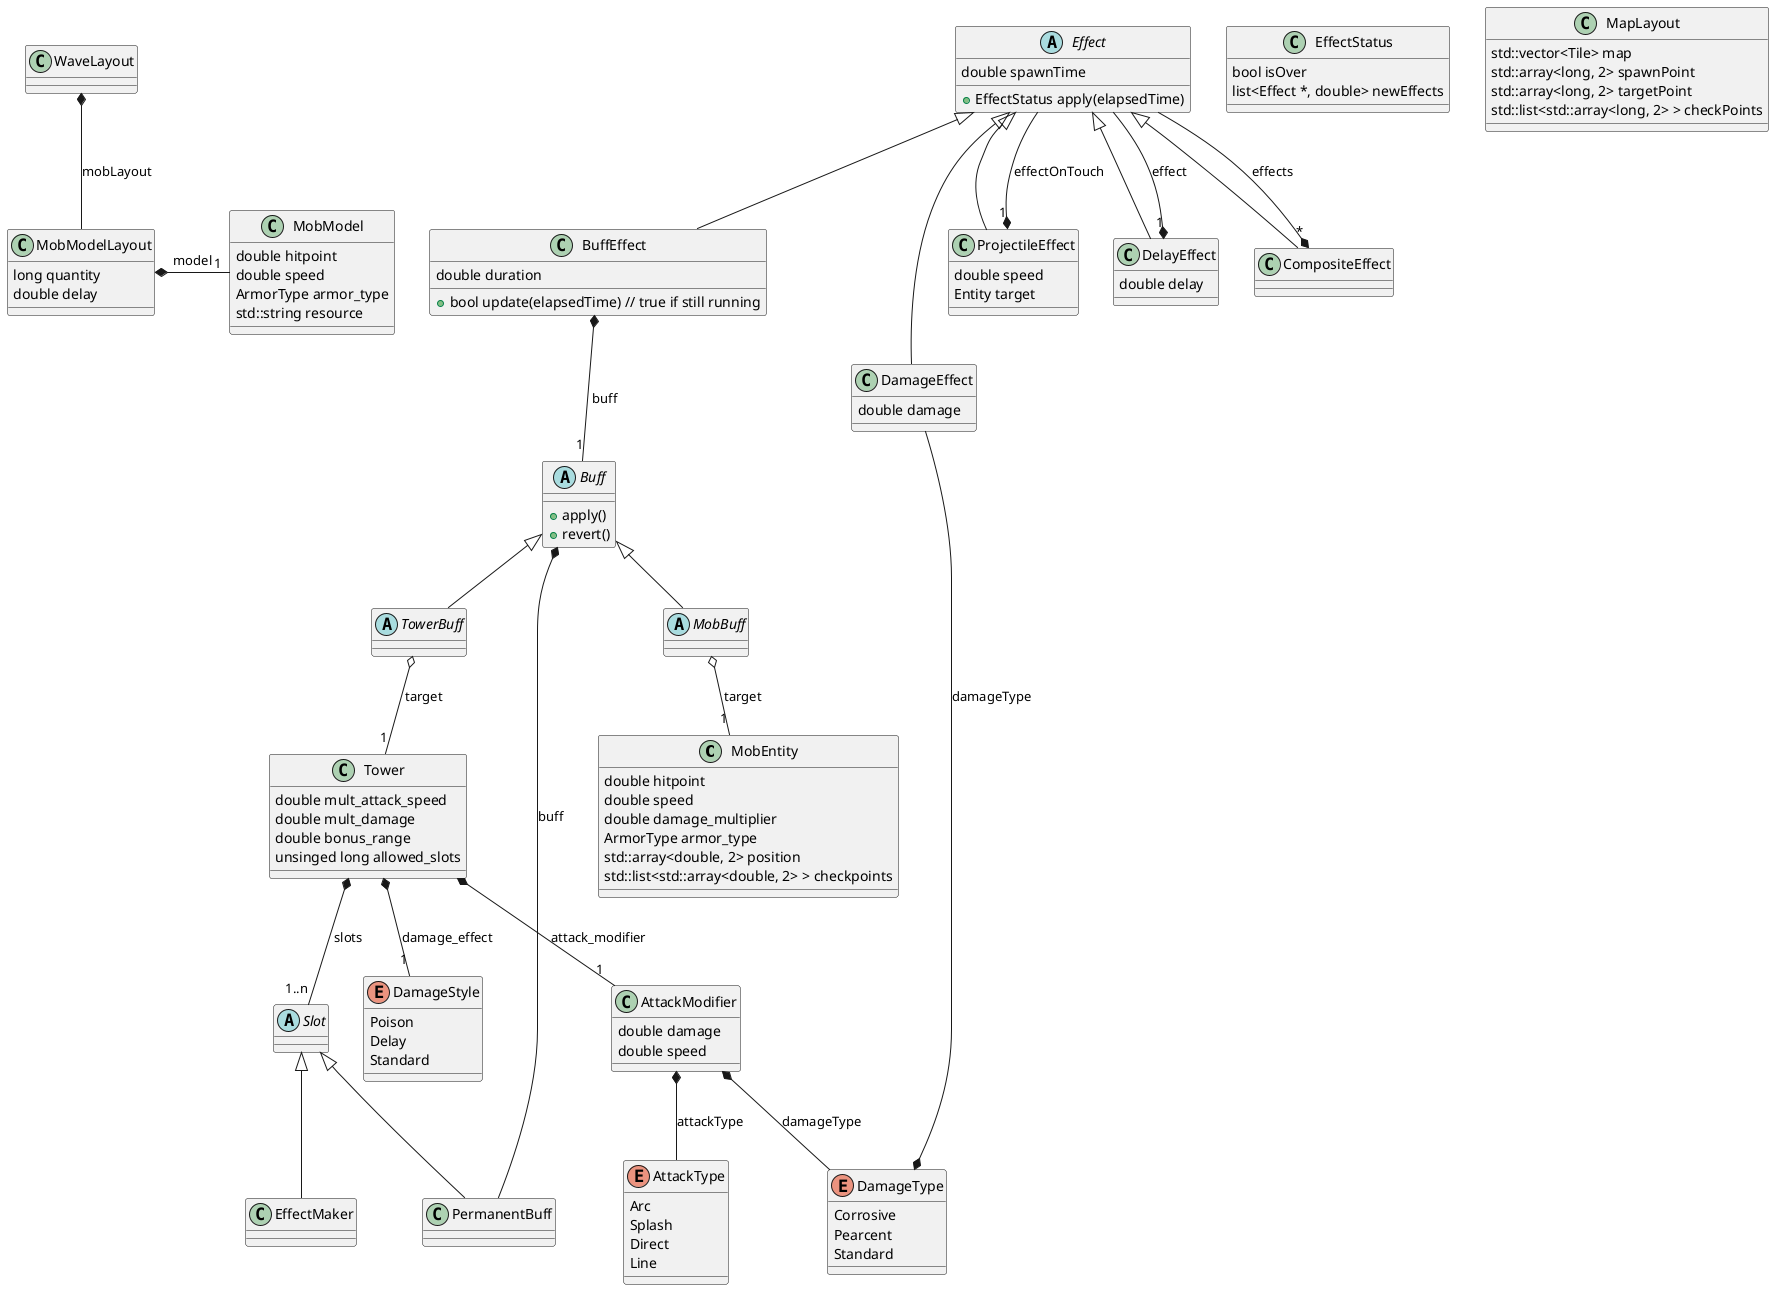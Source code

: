 @startuml bo

class MobEntity

MobEntity : double hitpoint
MobEntity : double speed
MobEntity : double damage_multiplier
MobEntity : ArmorType armor_type
MobEntity : std::array<double, 2> position
MobEntity : std::list<std::array<double, 2> > checkpoints

abstract Buff
Buff : + apply()
Buff : + revert()

abstract MobBuff
MobEntity "1" -u-o MobBuff : target

class Tower
Tower : double mult_attack_speed
Tower : double mult_damage
Tower : double bonus_range
Tower : unsinged long allowed_slots

abstract TowerBuff
Tower "1" -u-o TowerBuff : target

MobBuff -u-|> Buff
TowerBuff -u-|> Buff

class EffectStatus
EffectStatus : bool isOver
EffectStatus : list<Effect *, double> newEffects

abstract Effect
Effect : + EffectStatus apply(elapsedTime)
Effect : double spawnTime

class BuffEffect
BuffEffect : + bool update(elapsedTime) // true if still running

BuffEffect -u-|> Effect
Buff "1" -u-* BuffEffect : buff
BuffEffect : double duration

class DamageEffect

DamageEffect -u-|> Effect
DamageEffect : double damage
DamageEffect -d-* DamageType : damageType

class ProjectileEffect

ProjectileEffect -u-|> Effect
ProjectileEffect : double speed
ProjectileEffect : Entity target
ProjectileEffect "1" *-d- Effect : effectOnTouch

class DelayEffect

DelayEffect -u-|> Effect
DelayEffect : double delay
DelayEffect "1" *-d- Effect : effect

class CompositeEffect

CompositeEffect -u-|> Effect
CompositeEffect "*" *-d- Effect : effects


class AttackModifier
abstract Slot
class PermanentBuff
class EffectMaker

enum AttackType
AttackType : Arc
AttackType : Splash
AttackType : Direct
AttackType : Line

enum DamageType
DamageType : Corrosive
DamageType : Pearcent
DamageType : Standard

enum DamageStyle
DamageStyle : Poison
DamageStyle : Delay
DamageStyle : Standard

AttackModifier *-d- AttackType : attackType
AttackModifier *-d- DamageType : damageType
AttackModifier : double damage
AttackModifier : double speed

Tower *-d- "1" DamageStyle : damage_effect
Tower *-d- "1" AttackModifier : attack_modifier
Tower *-d- "1..n" Slot : slots
PermanentBuff -u-|> Slot
EffectMaker -u-|> Slot

PermanentBuff -u-* Buff : buff

class MapLayout

MapLayout : std::vector<Tile> map
MapLayout : std::array<long, 2> spawnPoint
MapLayout : std::array<long, 2> targetPoint
MapLayout : std::list<std::array<long, 2> > checkPoints

class WaveLayout

MobModelLayout -u-* WaveLayout : mobLayout

class MobModelLayout

MobModelLayout : long quantity
MobModelLayout : double delay
MobModelLayout *- "1" MobModel : model

class MobModel

MobModel : double hitpoint
MobModel : double speed
MobModel : ArmorType armor_type
MobModel : std::string resource

@enduml
